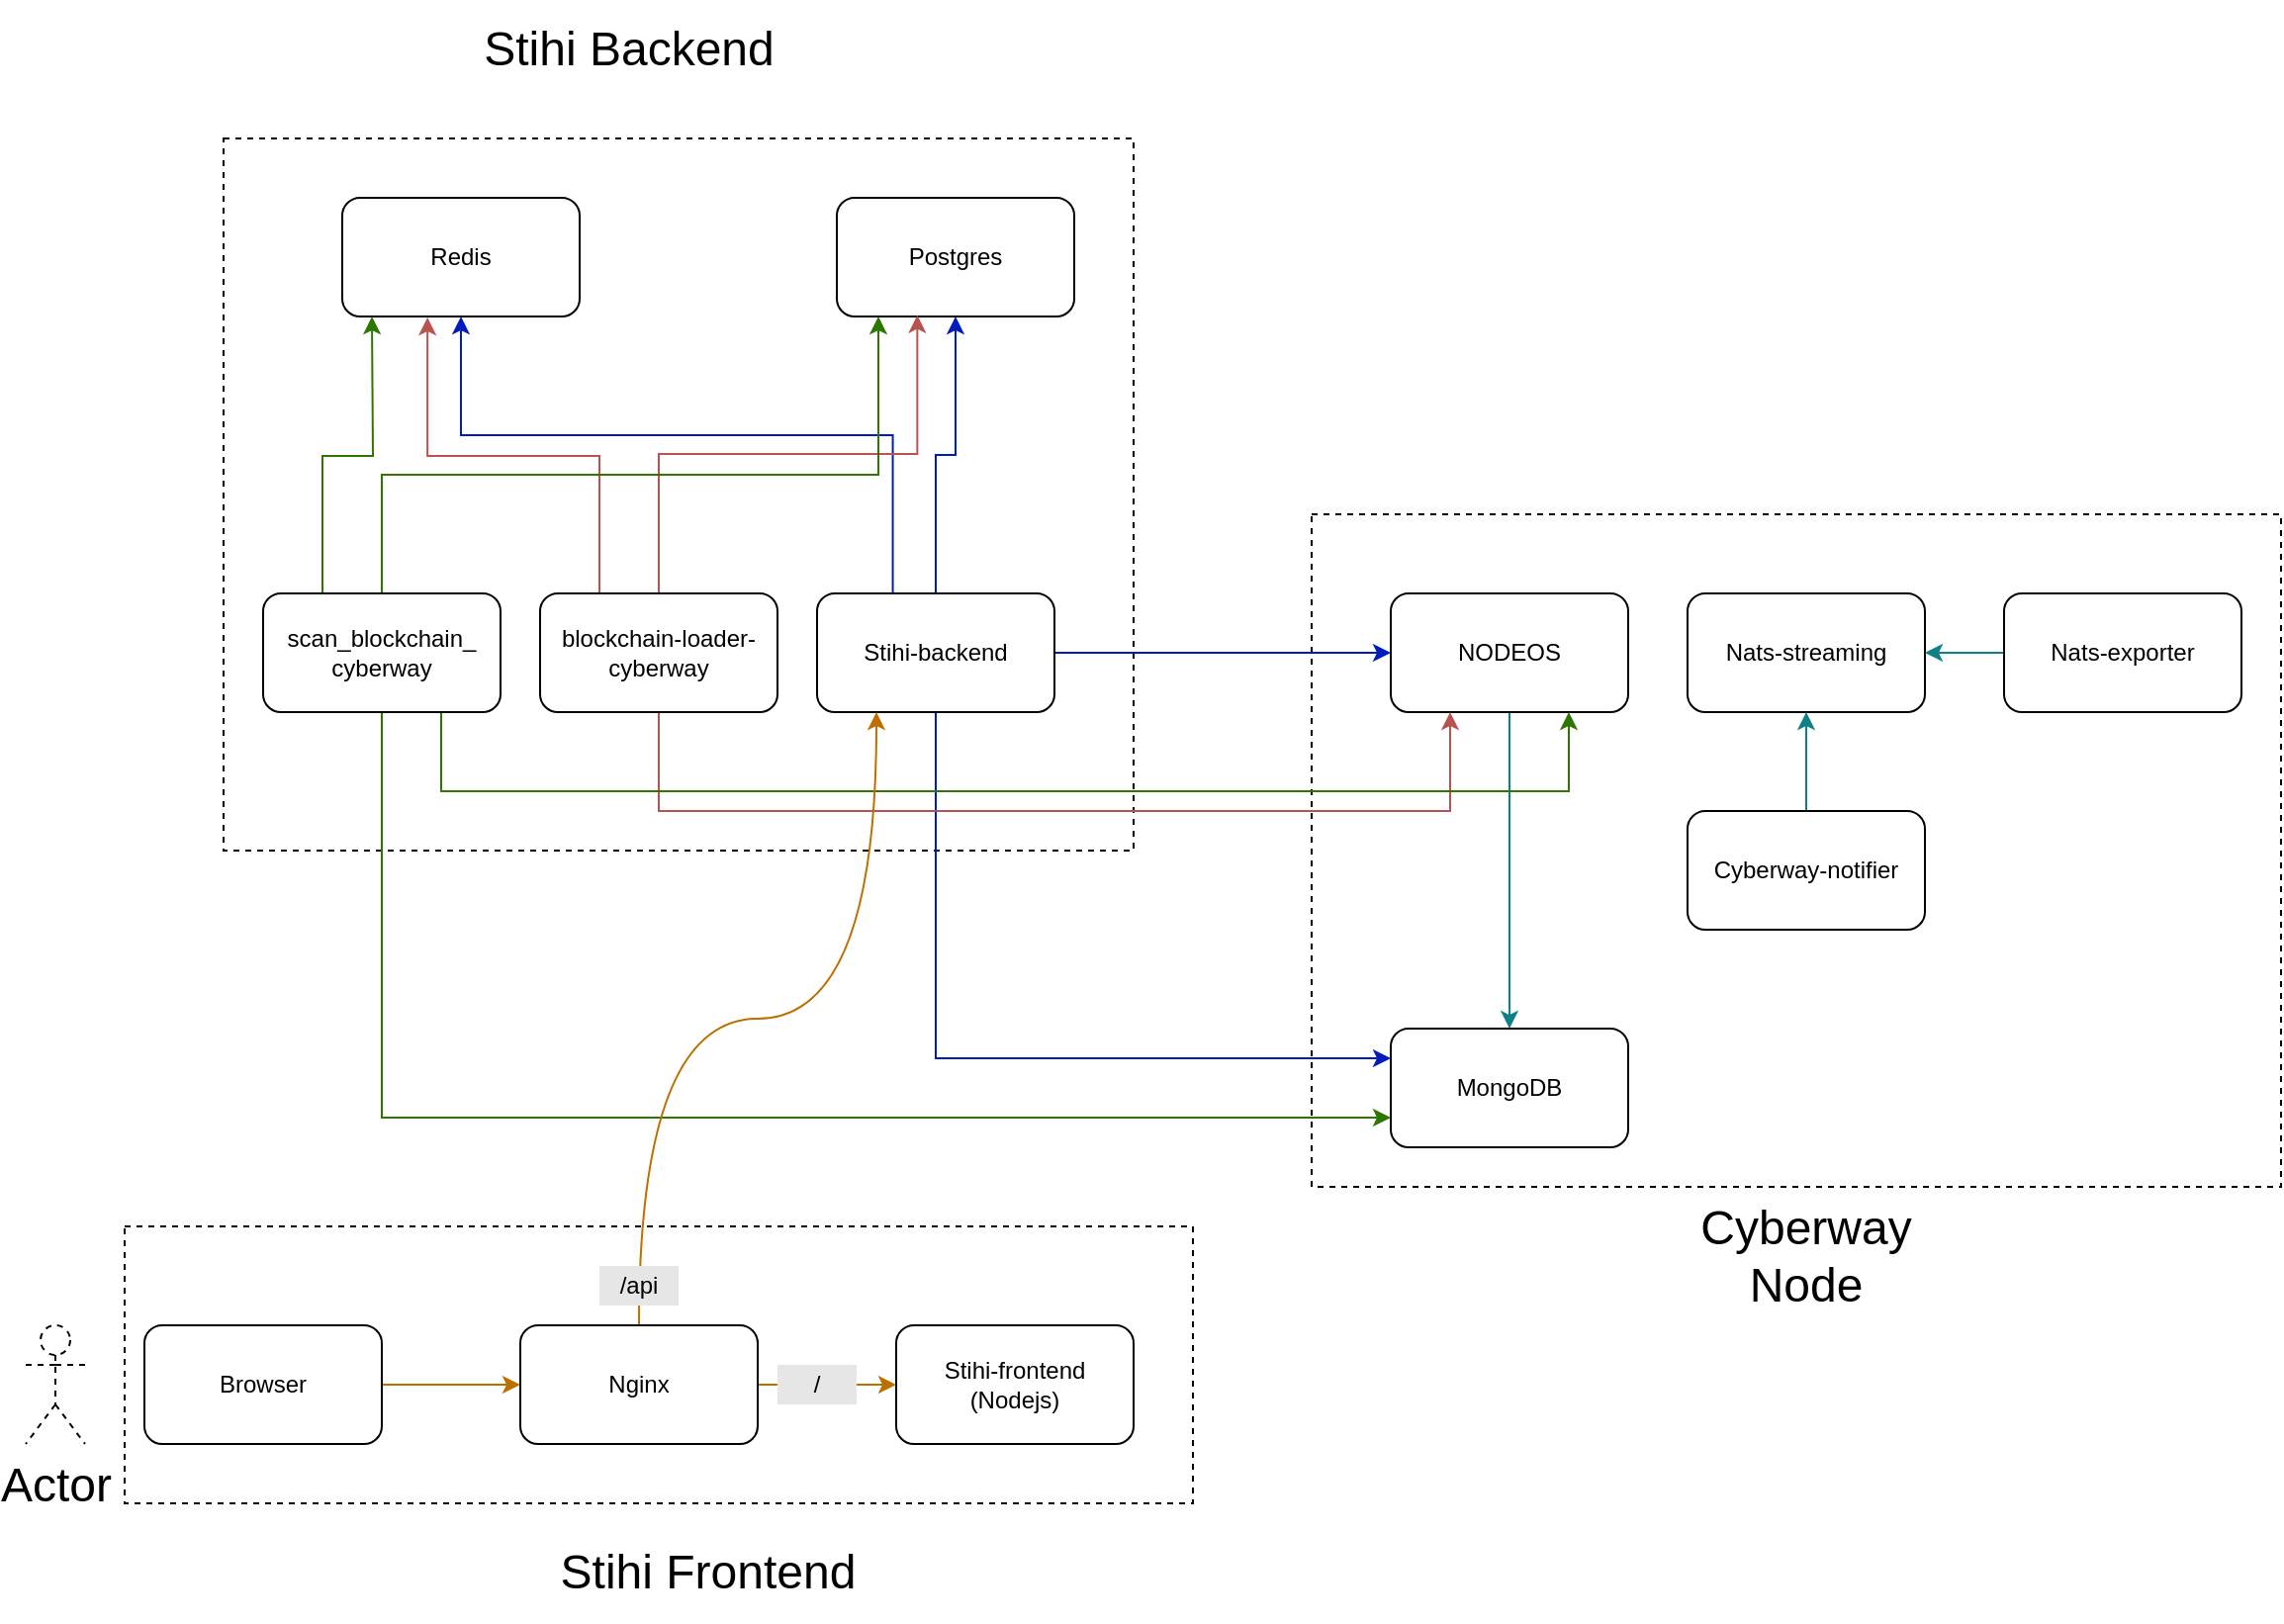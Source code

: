 <mxfile version="13.10.0" type="embed">
    <diagram id="Wi6s11TdcpAJYvh_zte2" name="Page-1">
        <mxGraphModel dx="1754" dy="927" grid="1" gridSize="10" guides="1" tooltips="1" connect="1" arrows="1" fold="1" page="1" pageScale="1" pageWidth="1600" pageHeight="900" math="0" shadow="0">
            <root>
                <mxCell id="0"/>
                <mxCell id="1" parent="0"/>
                <mxCell id="2" value="" style="rounded=0;whiteSpace=wrap;html=1;dashed=1;fontSize=12;fillColor=none;" parent="1" vertex="1">
                    <mxGeometry x="160" y="630" width="540" height="140" as="geometry"/>
                </mxCell>
                <mxCell id="3" value="" style="rounded=0;whiteSpace=wrap;html=1;dashed=1;fontSize=24;" parent="1" vertex="1">
                    <mxGeometry x="210" y="80" width="460" height="360" as="geometry"/>
                </mxCell>
                <mxCell id="4" value="" style="rounded=0;whiteSpace=wrap;html=1;dashed=1;" parent="1" vertex="1">
                    <mxGeometry x="760" y="270" width="490" height="340" as="geometry"/>
                </mxCell>
                <mxCell id="5" style="edgeStyle=orthogonalEdgeStyle;rounded=0;orthogonalLoop=1;jettySize=auto;html=1;exitX=0.5;exitY=1;exitDx=0;exitDy=0;fillColor=#b0e3e6;strokeColor=#0e8088;" parent="1" source="6" target="7" edge="1">
                    <mxGeometry relative="1" as="geometry"/>
                </mxCell>
                <mxCell id="6" value="NODEOS" style="rounded=1;whiteSpace=wrap;html=1;" parent="1" vertex="1">
                    <mxGeometry x="800" y="310" width="120" height="60" as="geometry"/>
                </mxCell>
                <mxCell id="7" value="MongoDB" style="rounded=1;whiteSpace=wrap;html=1;" parent="1" vertex="1">
                    <mxGeometry x="800" y="530" width="120" height="60" as="geometry"/>
                </mxCell>
                <mxCell id="8" value="Nats-streaming" style="rounded=1;whiteSpace=wrap;html=1;" parent="1" vertex="1">
                    <mxGeometry x="950" y="310" width="120" height="60" as="geometry"/>
                </mxCell>
                <mxCell id="9" style="edgeStyle=orthogonalEdgeStyle;rounded=0;orthogonalLoop=1;jettySize=auto;html=1;exitX=0.5;exitY=0;exitDx=0;exitDy=0;fillColor=#b0e3e6;strokeColor=#0e8088;" parent="1" source="10" target="8" edge="1">
                    <mxGeometry relative="1" as="geometry"/>
                </mxCell>
                <mxCell id="10" value="Cyberway-notifier" style="rounded=1;whiteSpace=wrap;html=1;" parent="1" vertex="1">
                    <mxGeometry x="950" y="420" width="120" height="60" as="geometry"/>
                </mxCell>
                <mxCell id="11" style="edgeStyle=orthogonalEdgeStyle;rounded=0;orthogonalLoop=1;jettySize=auto;html=1;exitX=0;exitY=0.5;exitDx=0;exitDy=0;fillColor=#b0e3e6;strokeColor=#0e8088;" parent="1" source="12" target="8" edge="1">
                    <mxGeometry relative="1" as="geometry"/>
                </mxCell>
                <mxCell id="12" value="Nats-exporter" style="rounded=1;whiteSpace=wrap;html=1;" parent="1" vertex="1">
                    <mxGeometry x="1110" y="310" width="120" height="60" as="geometry"/>
                </mxCell>
                <mxCell id="13" style="edgeStyle=orthogonalEdgeStyle;rounded=0;orthogonalLoop=1;jettySize=auto;html=1;exitX=1;exitY=0.5;exitDx=0;exitDy=0;entryX=0;entryY=0.5;entryDx=0;entryDy=0;curved=1;fillColor=#0050ef;strokeColor=#001DBC;" parent="1" source="17" target="6" edge="1">
                    <mxGeometry relative="1" as="geometry"/>
                </mxCell>
                <mxCell id="14" style="edgeStyle=elbowEdgeStyle;rounded=0;orthogonalLoop=1;jettySize=auto;html=1;exitX=0.5;exitY=0;exitDx=0;exitDy=0;fillColor=#0050ef;strokeColor=#001DBC;elbow=vertical;" parent="1" source="17" target="18" edge="1">
                    <mxGeometry relative="1" as="geometry"/>
                </mxCell>
                <mxCell id="16" style="edgeStyle=elbowEdgeStyle;rounded=0;orthogonalLoop=1;jettySize=auto;html=1;exitX=0.319;exitY=-0.001;exitDx=0;exitDy=0;entryX=0.5;entryY=1;entryDx=0;entryDy=0;exitPerimeter=0;fillColor=#0050ef;strokeColor=#001DBC;elbow=vertical;" parent="1" source="17" target="19" edge="1">
                    <mxGeometry relative="1" as="geometry">
                        <Array as="points">
                            <mxPoint x="440" y="230"/>
                        </Array>
                    </mxGeometry>
                </mxCell>
                <mxCell id="41" style="edgeStyle=orthogonalEdgeStyle;rounded=0;orthogonalLoop=1;jettySize=auto;html=1;exitX=0.5;exitY=1;exitDx=0;exitDy=0;entryX=0;entryY=0.25;entryDx=0;entryDy=0;fillColor=#0050ef;strokeColor=#001DBC;" edge="1" parent="1" source="17" target="7">
                    <mxGeometry relative="1" as="geometry"/>
                </mxCell>
                <mxCell id="17" value="Stihi-backend" style="rounded=1;whiteSpace=wrap;html=1;" parent="1" vertex="1">
                    <mxGeometry x="510" y="310" width="120" height="60" as="geometry"/>
                </mxCell>
                <mxCell id="18" value="Postgres" style="rounded=1;whiteSpace=wrap;html=1;" parent="1" vertex="1">
                    <mxGeometry x="520" y="110" width="120" height="60" as="geometry"/>
                </mxCell>
                <mxCell id="19" value="Redis" style="rounded=1;whiteSpace=wrap;html=1;" parent="1" vertex="1">
                    <mxGeometry x="270" y="110" width="120" height="60" as="geometry"/>
                </mxCell>
                <mxCell id="20" style="edgeStyle=elbowEdgeStyle;rounded=0;orthogonalLoop=1;jettySize=auto;html=1;exitX=0.5;exitY=0;exitDx=0;exitDy=0;entryX=0.339;entryY=0.989;entryDx=0;entryDy=0;entryPerimeter=0;fillColor=#f8cecc;strokeColor=#b85450;elbow=vertical;" parent="1" source="23" target="18" edge="1">
                    <mxGeometry relative="1" as="geometry"/>
                </mxCell>
                <mxCell id="21" style="edgeStyle=elbowEdgeStyle;rounded=0;orthogonalLoop=1;jettySize=auto;html=1;exitX=0.25;exitY=0;exitDx=0;exitDy=0;entryX=0.359;entryY=1.009;entryDx=0;entryDy=0;entryPerimeter=0;fillColor=#f8cecc;strokeColor=#b85450;elbow=vertical;" parent="1" source="23" target="19" edge="1">
                    <mxGeometry relative="1" as="geometry"/>
                </mxCell>
                <mxCell id="22" style="edgeStyle=elbowEdgeStyle;rounded=0;orthogonalLoop=1;jettySize=auto;html=1;exitX=0.5;exitY=1;exitDx=0;exitDy=0;entryX=0.25;entryY=1;entryDx=0;entryDy=0;fillColor=#f8cecc;strokeColor=#b85450;" parent="1" source="23" target="6" edge="1">
                    <mxGeometry relative="1" as="geometry">
                        <Array as="points">
                            <mxPoint x="630" y="420"/>
                        </Array>
                    </mxGeometry>
                </mxCell>
                <mxCell id="23" value="blockchain-loader-cyberway" style="rounded=1;whiteSpace=wrap;html=1;" parent="1" vertex="1">
                    <mxGeometry x="370" y="310" width="120" height="60" as="geometry"/>
                </mxCell>
                <mxCell id="24" style="edgeStyle=elbowEdgeStyle;rounded=0;orthogonalLoop=1;jettySize=auto;html=1;exitX=0.5;exitY=0;exitDx=0;exitDy=0;fillColor=#60a917;strokeColor=#2D7600;elbow=vertical;" parent="1" source="28" edge="1">
                    <mxGeometry relative="1" as="geometry">
                        <mxPoint x="541" y="170" as="targetPoint"/>
                        <Array as="points">
                            <mxPoint x="420" y="250"/>
                        </Array>
                    </mxGeometry>
                </mxCell>
                <mxCell id="25" style="edgeStyle=orthogonalEdgeStyle;rounded=0;orthogonalLoop=1;jettySize=auto;html=1;exitX=0.5;exitY=1;exitDx=0;exitDy=0;entryX=0;entryY=0.75;entryDx=0;entryDy=0;fillColor=#60a917;strokeColor=#2D7600;" parent="1" source="28" target="7" edge="1">
                    <mxGeometry relative="1" as="geometry"/>
                </mxCell>
                <mxCell id="26" style="edgeStyle=orthogonalEdgeStyle;rounded=0;orthogonalLoop=1;jettySize=auto;html=1;exitX=0.25;exitY=0;exitDx=0;exitDy=0;fillColor=#60a917;strokeColor=#2D7600;elbow=vertical;" parent="1" source="28" edge="1">
                    <mxGeometry relative="1" as="geometry">
                        <mxPoint x="285" y="170" as="targetPoint"/>
                    </mxGeometry>
                </mxCell>
                <mxCell id="27" style="edgeStyle=orthogonalEdgeStyle;rounded=0;orthogonalLoop=1;jettySize=auto;html=1;exitX=0.75;exitY=1;exitDx=0;exitDy=0;entryX=0.75;entryY=1;entryDx=0;entryDy=0;fontSize=24;fillColor=#60a917;strokeColor=#2D7600;" parent="1" source="28" target="6" edge="1">
                    <mxGeometry relative="1" as="geometry">
                        <Array as="points">
                            <mxPoint x="320" y="410"/>
                            <mxPoint x="890" y="410"/>
                        </Array>
                    </mxGeometry>
                </mxCell>
                <mxCell id="28" value="scan_blockchain_&lt;br&gt;cyberway" style="rounded=1;whiteSpace=wrap;html=1;" parent="1" vertex="1">
                    <mxGeometry x="230" y="310" width="120" height="60" as="geometry"/>
                </mxCell>
                <mxCell id="29" value="Cyberway Node" style="text;html=1;strokeColor=none;fillColor=none;align=center;verticalAlign=middle;whiteSpace=wrap;rounded=0;dashed=1;fontSize=24;" parent="1" vertex="1">
                    <mxGeometry x="925" y="620" width="170" height="50" as="geometry"/>
                </mxCell>
                <mxCell id="30" value="Stihi Backend" style="text;html=1;strokeColor=none;fillColor=none;align=center;verticalAlign=middle;whiteSpace=wrap;rounded=0;dashed=1;fontSize=24;" parent="1" vertex="1">
                    <mxGeometry x="330" y="10" width="170" height="50" as="geometry"/>
                </mxCell>
                <mxCell id="31" value="Stihi-frontend&lt;br&gt;(Nodejs)" style="rounded=1;whiteSpace=wrap;html=1;" parent="1" vertex="1">
                    <mxGeometry x="550" y="680" width="120" height="60" as="geometry"/>
                </mxCell>
                <mxCell id="32" style="edgeStyle=orthogonalEdgeStyle;curved=1;rounded=0;orthogonalLoop=1;jettySize=auto;html=1;exitX=1;exitY=0.5;exitDx=0;exitDy=0;fontSize=24;fillColor=#f0a30a;strokeColor=#BD7000;" parent="1" source="33" target="37" edge="1">
                    <mxGeometry relative="1" as="geometry">
                        <mxPoint x="420" y="750.0" as="targetPoint"/>
                    </mxGeometry>
                </mxCell>
                <mxCell id="33" value="Browser" style="rounded=1;whiteSpace=wrap;html=1;" parent="1" vertex="1">
                    <mxGeometry x="170" y="680" width="120" height="60" as="geometry"/>
                </mxCell>
                <mxCell id="34" value="Actor" style="shape=umlActor;verticalLabelPosition=bottom;verticalAlign=top;html=1;outlineConnect=0;dashed=1;fontSize=24;" parent="1" vertex="1">
                    <mxGeometry x="110" y="680" width="30" height="60" as="geometry"/>
                </mxCell>
                <mxCell id="35" style="edgeStyle=orthogonalEdgeStyle;curved=1;rounded=0;orthogonalLoop=1;jettySize=auto;html=1;exitX=1;exitY=0.5;exitDx=0;exitDy=0;fontSize=12;fillColor=#f0a30a;strokeColor=#BD7000;" parent="1" source="37" target="31" edge="1">
                    <mxGeometry relative="1" as="geometry"/>
                </mxCell>
                <mxCell id="36" style="edgeStyle=orthogonalEdgeStyle;curved=1;rounded=0;orthogonalLoop=1;jettySize=auto;html=1;exitX=0.5;exitY=0;exitDx=0;exitDy=0;entryX=0.25;entryY=1;entryDx=0;entryDy=0;fontSize=12;fillColor=#f0a30a;strokeColor=#BD7000;" parent="1" source="37" target="17" edge="1">
                    <mxGeometry relative="1" as="geometry"/>
                </mxCell>
                <mxCell id="37" value="Nginx" style="rounded=1;whiteSpace=wrap;html=1;fontSize=12;" parent="1" vertex="1">
                    <mxGeometry x="360" y="680" width="120" height="60" as="geometry"/>
                </mxCell>
                <mxCell id="38" value="/api" style="text;html=1;strokeColor=none;align=center;verticalAlign=middle;whiteSpace=wrap;rounded=0;dashed=1;fontSize=12;fillColor=#E6E6E6;" parent="1" vertex="1">
                    <mxGeometry x="400" y="650" width="40" height="20" as="geometry"/>
                </mxCell>
                <mxCell id="39" value="/" style="text;html=1;strokeColor=none;align=center;verticalAlign=middle;whiteSpace=wrap;rounded=0;dashed=1;fontSize=12;fillColor=#E6E6E6;" parent="1" vertex="1">
                    <mxGeometry x="490" y="700" width="40" height="20" as="geometry"/>
                </mxCell>
                <mxCell id="40" value="Stihi Frontend" style="text;html=1;strokeColor=none;fillColor=none;align=center;verticalAlign=middle;whiteSpace=wrap;rounded=0;dashed=1;fontSize=24;" parent="1" vertex="1">
                    <mxGeometry x="370" y="780" width="170" height="50" as="geometry"/>
                </mxCell>
            </root>
        </mxGraphModel>
    </diagram>
</mxfile>